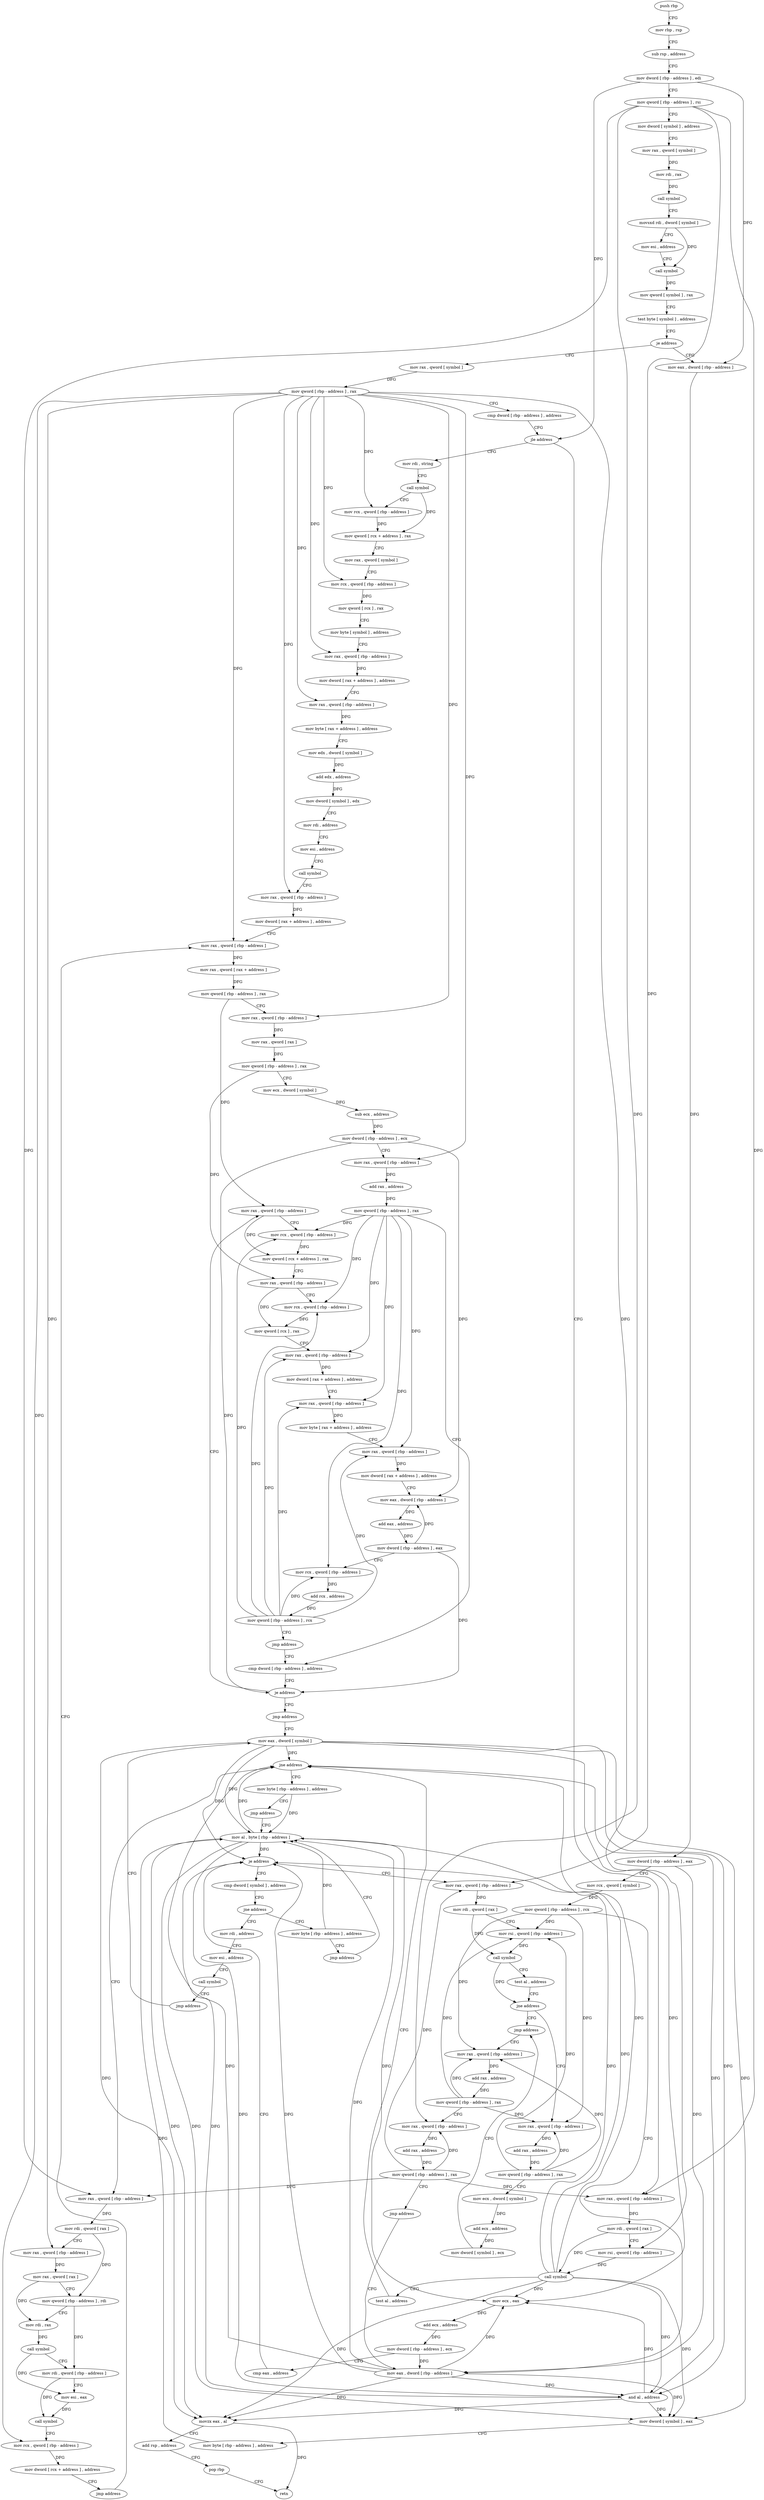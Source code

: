 digraph "func" {
"4215136" [label = "push rbp" ]
"4215137" [label = "mov rbp , rsp" ]
"4215140" [label = "sub rsp , address" ]
"4215144" [label = "mov dword [ rbp - address ] , edi" ]
"4215147" [label = "mov qword [ rbp - address ] , rsi" ]
"4215151" [label = "mov dword [ symbol ] , address" ]
"4215162" [label = "mov rax , qword [ symbol ]" ]
"4215170" [label = "mov rdi , rax" ]
"4215173" [label = "call symbol" ]
"4215178" [label = "movsxd rdi , dword [ symbol ]" ]
"4215186" [label = "mov esi , address" ]
"4215191" [label = "call symbol" ]
"4215196" [label = "mov qword [ symbol ] , rax" ]
"4215204" [label = "test byte [ symbol ] , address" ]
"4215212" [label = "je address" ]
"4215397" [label = "mov rax , qword [ symbol ]" ]
"4215218" [label = "mov eax , dword [ rbp - address ]" ]
"4215405" [label = "mov qword [ rbp - address ] , rax" ]
"4215409" [label = "cmp dword [ rbp - address ] , address" ]
"4215413" [label = "jle address" ]
"4215505" [label = "mov rdi , string" ]
"4215419" [label = "mov rax , qword [ rbp - address ]" ]
"4215221" [label = "mov dword [ rbp - address ] , eax" ]
"4215224" [label = "mov rcx , qword [ symbol ]" ]
"4215232" [label = "mov qword [ rbp - address ] , rcx" ]
"4215236" [label = "mov eax , dword [ rbp - address ]" ]
"4215515" [label = "call symbol" ]
"4215520" [label = "mov rcx , qword [ rbp - address ]" ]
"4215524" [label = "mov qword [ rcx + address ] , rax" ]
"4215528" [label = "mov rax , qword [ symbol ]" ]
"4215536" [label = "mov rcx , qword [ rbp - address ]" ]
"4215540" [label = "mov qword [ rcx ] , rax" ]
"4215543" [label = "mov byte [ symbol ] , address" ]
"4215551" [label = "mov rax , qword [ rbp - address ]" ]
"4215555" [label = "mov dword [ rax + address ] , address" ]
"4215562" [label = "mov rax , qword [ rbp - address ]" ]
"4215566" [label = "mov byte [ rax + address ] , address" ]
"4215570" [label = "mov edx , dword [ symbol ]" ]
"4215577" [label = "add edx , address" ]
"4215580" [label = "mov dword [ symbol ] , edx" ]
"4215587" [label = "mov rdi , address" ]
"4215597" [label = "mov esi , address" ]
"4215602" [label = "call symbol" ]
"4215607" [label = "mov rax , qword [ rbp - address ]" ]
"4215611" [label = "mov dword [ rax + address ] , address" ]
"4215618" [label = "mov rax , qword [ rbp - address ]" ]
"4215423" [label = "mov rdi , qword [ rax ]" ]
"4215426" [label = "mov rsi , qword [ rbp - address ]" ]
"4215430" [label = "call symbol" ]
"4215435" [label = "test al , address" ]
"4215437" [label = "jne address" ]
"4215452" [label = "mov rax , qword [ rbp - address ]" ]
"4215443" [label = "mov byte [ rbp - address ] , address" ]
"4215349" [label = "cmp dword [ symbol ] , address" ]
"4215357" [label = "jne address" ]
"4215372" [label = "mov rdi , address" ]
"4215363" [label = "mov byte [ rbp - address ] , address" ]
"4215256" [label = "mov rax , qword [ rbp - address ]" ]
"4215260" [label = "mov rdi , qword [ rax ]" ]
"4215263" [label = "mov rsi , qword [ rbp - address ]" ]
"4215267" [label = "call symbol" ]
"4215272" [label = "test al , address" ]
"4215274" [label = "jne address" ]
"4215311" [label = "jmp address" ]
"4215280" [label = "mov rax , qword [ rbp - address ]" ]
"4215760" [label = "jmp address" ]
"4215765" [label = "mov eax , dword [ symbol ]" ]
"4215678" [label = "mov rax , qword [ rbp - address ]" ]
"4215682" [label = "mov rcx , qword [ rbp - address ]" ]
"4215686" [label = "mov qword [ rcx + address ] , rax" ]
"4215690" [label = "mov rax , qword [ rbp - address ]" ]
"4215694" [label = "mov rcx , qword [ rbp - address ]" ]
"4215698" [label = "mov qword [ rcx ] , rax" ]
"4215701" [label = "mov rax , qword [ rbp - address ]" ]
"4215705" [label = "mov dword [ rax + address ] , address" ]
"4215712" [label = "mov rax , qword [ rbp - address ]" ]
"4215716" [label = "mov byte [ rax + address ] , address" ]
"4215720" [label = "mov rax , qword [ rbp - address ]" ]
"4215724" [label = "mov dword [ rax + address ] , address" ]
"4215731" [label = "mov eax , dword [ rbp - address ]" ]
"4215734" [label = "add eax , address" ]
"4215737" [label = "mov dword [ rbp - address ] , eax" ]
"4215740" [label = "mov rcx , qword [ rbp - address ]" ]
"4215744" [label = "add rcx , address" ]
"4215751" [label = "mov qword [ rbp - address ] , rcx" ]
"4215755" [label = "jmp address" ]
"4215668" [label = "cmp dword [ rbp - address ] , address" ]
"4215456" [label = "mov rdi , qword [ rax ]" ]
"4215459" [label = "mov rax , qword [ rbp - address ]" ]
"4215463" [label = "mov rax , qword [ rax ]" ]
"4215466" [label = "mov qword [ rbp - address ] , rdi" ]
"4215470" [label = "mov rdi , rax" ]
"4215473" [label = "call symbol" ]
"4215478" [label = "mov rdi , qword [ rbp - address ]" ]
"4215482" [label = "mov esi , eax" ]
"4215484" [label = "call symbol" ]
"4215489" [label = "mov rcx , qword [ rbp - address ]" ]
"4215493" [label = "mov dword [ rcx + address ] , address" ]
"4215500" [label = "jmp address" ]
"4215447" [label = "jmp address" ]
"4215783" [label = "mov al , byte [ rbp - address ]" ]
"4215382" [label = "mov esi , address" ]
"4215387" [label = "call symbol" ]
"4215392" [label = "jmp address" ]
"4215367" [label = "jmp address" ]
"4215316" [label = "mov rax , qword [ rbp - address ]" ]
"4215284" [label = "add rax , address" ]
"4215290" [label = "mov qword [ rbp - address ] , rax" ]
"4215294" [label = "mov ecx , dword [ symbol ]" ]
"4215301" [label = "add ecx , address" ]
"4215304" [label = "mov dword [ symbol ] , ecx" ]
"4215772" [label = "mov dword [ symbol ] , eax" ]
"4215779" [label = "mov byte [ rbp - address ] , address" ]
"4215672" [label = "je address" ]
"4215622" [label = "mov rax , qword [ rax + address ]" ]
"4215626" [label = "mov qword [ rbp - address ] , rax" ]
"4215630" [label = "mov rax , qword [ rbp - address ]" ]
"4215634" [label = "mov rax , qword [ rax ]" ]
"4215637" [label = "mov qword [ rbp - address ] , rax" ]
"4215641" [label = "mov ecx , dword [ symbol ]" ]
"4215648" [label = "sub ecx , address" ]
"4215651" [label = "mov dword [ rbp - address ] , ecx" ]
"4215654" [label = "mov rax , qword [ rbp - address ]" ]
"4215658" [label = "add rax , address" ]
"4215664" [label = "mov qword [ rbp - address ] , rax" ]
"4215786" [label = "and al , address" ]
"4215788" [label = "movzx eax , al" ]
"4215791" [label = "add rsp , address" ]
"4215795" [label = "pop rbp" ]
"4215796" [label = "retn" ]
"4215320" [label = "add rax , address" ]
"4215326" [label = "mov qword [ rbp - address ] , rax" ]
"4215330" [label = "mov rax , qword [ rbp - address ]" ]
"4215334" [label = "add rax , address" ]
"4215340" [label = "mov qword [ rbp - address ] , rax" ]
"4215344" [label = "jmp address" ]
"4215239" [label = "mov ecx , eax" ]
"4215241" [label = "add ecx , address" ]
"4215244" [label = "mov dword [ rbp - address ] , ecx" ]
"4215247" [label = "cmp eax , address" ]
"4215250" [label = "je address" ]
"4215136" -> "4215137" [ label = "CFG" ]
"4215137" -> "4215140" [ label = "CFG" ]
"4215140" -> "4215144" [ label = "CFG" ]
"4215144" -> "4215147" [ label = "CFG" ]
"4215144" -> "4215413" [ label = "DFG" ]
"4215144" -> "4215218" [ label = "DFG" ]
"4215147" -> "4215151" [ label = "CFG" ]
"4215147" -> "4215419" [ label = "DFG" ]
"4215147" -> "4215452" [ label = "DFG" ]
"4215147" -> "4215256" [ label = "DFG" ]
"4215147" -> "4215330" [ label = "DFG" ]
"4215151" -> "4215162" [ label = "CFG" ]
"4215162" -> "4215170" [ label = "DFG" ]
"4215170" -> "4215173" [ label = "DFG" ]
"4215173" -> "4215178" [ label = "CFG" ]
"4215178" -> "4215186" [ label = "CFG" ]
"4215178" -> "4215191" [ label = "DFG" ]
"4215186" -> "4215191" [ label = "CFG" ]
"4215191" -> "4215196" [ label = "DFG" ]
"4215196" -> "4215204" [ label = "CFG" ]
"4215204" -> "4215212" [ label = "CFG" ]
"4215212" -> "4215397" [ label = "CFG" ]
"4215212" -> "4215218" [ label = "CFG" ]
"4215397" -> "4215405" [ label = "DFG" ]
"4215218" -> "4215221" [ label = "DFG" ]
"4215405" -> "4215409" [ label = "CFG" ]
"4215405" -> "4215520" [ label = "DFG" ]
"4215405" -> "4215536" [ label = "DFG" ]
"4215405" -> "4215551" [ label = "DFG" ]
"4215405" -> "4215562" [ label = "DFG" ]
"4215405" -> "4215607" [ label = "DFG" ]
"4215405" -> "4215426" [ label = "DFG" ]
"4215405" -> "4215618" [ label = "DFG" ]
"4215405" -> "4215630" [ label = "DFG" ]
"4215405" -> "4215654" [ label = "DFG" ]
"4215405" -> "4215459" [ label = "DFG" ]
"4215405" -> "4215489" [ label = "DFG" ]
"4215409" -> "4215413" [ label = "CFG" ]
"4215413" -> "4215505" [ label = "CFG" ]
"4215413" -> "4215419" [ label = "CFG" ]
"4215505" -> "4215515" [ label = "CFG" ]
"4215419" -> "4215423" [ label = "DFG" ]
"4215221" -> "4215224" [ label = "CFG" ]
"4215221" -> "4215236" [ label = "DFG" ]
"4215224" -> "4215232" [ label = "DFG" ]
"4215232" -> "4215236" [ label = "CFG" ]
"4215232" -> "4215263" [ label = "DFG" ]
"4215232" -> "4215280" [ label = "DFG" ]
"4215232" -> "4215316" [ label = "DFG" ]
"4215236" -> "4215239" [ label = "DFG" ]
"4215236" -> "4215437" [ label = "DFG" ]
"4215236" -> "4215250" [ label = "DFG" ]
"4215236" -> "4215783" [ label = "DFG" ]
"4215236" -> "4215786" [ label = "DFG" ]
"4215236" -> "4215788" [ label = "DFG" ]
"4215236" -> "4215772" [ label = "DFG" ]
"4215515" -> "4215520" [ label = "CFG" ]
"4215515" -> "4215524" [ label = "DFG" ]
"4215520" -> "4215524" [ label = "DFG" ]
"4215524" -> "4215528" [ label = "CFG" ]
"4215528" -> "4215536" [ label = "CFG" ]
"4215536" -> "4215540" [ label = "DFG" ]
"4215540" -> "4215543" [ label = "CFG" ]
"4215543" -> "4215551" [ label = "CFG" ]
"4215551" -> "4215555" [ label = "DFG" ]
"4215555" -> "4215562" [ label = "CFG" ]
"4215562" -> "4215566" [ label = "DFG" ]
"4215566" -> "4215570" [ label = "CFG" ]
"4215570" -> "4215577" [ label = "DFG" ]
"4215577" -> "4215580" [ label = "DFG" ]
"4215580" -> "4215587" [ label = "CFG" ]
"4215587" -> "4215597" [ label = "CFG" ]
"4215597" -> "4215602" [ label = "CFG" ]
"4215602" -> "4215607" [ label = "CFG" ]
"4215607" -> "4215611" [ label = "DFG" ]
"4215611" -> "4215618" [ label = "CFG" ]
"4215618" -> "4215622" [ label = "DFG" ]
"4215423" -> "4215426" [ label = "CFG" ]
"4215423" -> "4215430" [ label = "DFG" ]
"4215426" -> "4215430" [ label = "DFG" ]
"4215430" -> "4215435" [ label = "CFG" ]
"4215430" -> "4215437" [ label = "DFG" ]
"4215430" -> "4215239" [ label = "DFG" ]
"4215430" -> "4215250" [ label = "DFG" ]
"4215430" -> "4215783" [ label = "DFG" ]
"4215430" -> "4215786" [ label = "DFG" ]
"4215430" -> "4215788" [ label = "DFG" ]
"4215430" -> "4215772" [ label = "DFG" ]
"4215435" -> "4215437" [ label = "CFG" ]
"4215437" -> "4215452" [ label = "CFG" ]
"4215437" -> "4215443" [ label = "CFG" ]
"4215452" -> "4215456" [ label = "DFG" ]
"4215443" -> "4215447" [ label = "CFG" ]
"4215443" -> "4215783" [ label = "DFG" ]
"4215349" -> "4215357" [ label = "CFG" ]
"4215357" -> "4215372" [ label = "CFG" ]
"4215357" -> "4215363" [ label = "CFG" ]
"4215372" -> "4215382" [ label = "CFG" ]
"4215363" -> "4215367" [ label = "CFG" ]
"4215363" -> "4215783" [ label = "DFG" ]
"4215256" -> "4215260" [ label = "DFG" ]
"4215260" -> "4215263" [ label = "CFG" ]
"4215260" -> "4215267" [ label = "DFG" ]
"4215263" -> "4215267" [ label = "DFG" ]
"4215267" -> "4215272" [ label = "CFG" ]
"4215267" -> "4215274" [ label = "DFG" ]
"4215272" -> "4215274" [ label = "CFG" ]
"4215274" -> "4215311" [ label = "CFG" ]
"4215274" -> "4215280" [ label = "CFG" ]
"4215311" -> "4215316" [ label = "CFG" ]
"4215280" -> "4215284" [ label = "DFG" ]
"4215760" -> "4215765" [ label = "CFG" ]
"4215765" -> "4215772" [ label = "DFG" ]
"4215765" -> "4215437" [ label = "DFG" ]
"4215765" -> "4215239" [ label = "DFG" ]
"4215765" -> "4215250" [ label = "DFG" ]
"4215765" -> "4215786" [ label = "DFG" ]
"4215765" -> "4215788" [ label = "DFG" ]
"4215765" -> "4215783" [ label = "DFG" ]
"4215678" -> "4215682" [ label = "CFG" ]
"4215678" -> "4215686" [ label = "DFG" ]
"4215682" -> "4215686" [ label = "DFG" ]
"4215686" -> "4215690" [ label = "CFG" ]
"4215690" -> "4215694" [ label = "CFG" ]
"4215690" -> "4215698" [ label = "DFG" ]
"4215694" -> "4215698" [ label = "DFG" ]
"4215698" -> "4215701" [ label = "CFG" ]
"4215701" -> "4215705" [ label = "DFG" ]
"4215705" -> "4215712" [ label = "CFG" ]
"4215712" -> "4215716" [ label = "DFG" ]
"4215716" -> "4215720" [ label = "CFG" ]
"4215720" -> "4215724" [ label = "DFG" ]
"4215724" -> "4215731" [ label = "CFG" ]
"4215731" -> "4215734" [ label = "DFG" ]
"4215734" -> "4215737" [ label = "DFG" ]
"4215737" -> "4215740" [ label = "CFG" ]
"4215737" -> "4215672" [ label = "DFG" ]
"4215737" -> "4215731" [ label = "DFG" ]
"4215740" -> "4215744" [ label = "DFG" ]
"4215744" -> "4215751" [ label = "DFG" ]
"4215751" -> "4215755" [ label = "CFG" ]
"4215751" -> "4215682" [ label = "DFG" ]
"4215751" -> "4215694" [ label = "DFG" ]
"4215751" -> "4215701" [ label = "DFG" ]
"4215751" -> "4215712" [ label = "DFG" ]
"4215751" -> "4215720" [ label = "DFG" ]
"4215751" -> "4215740" [ label = "DFG" ]
"4215755" -> "4215668" [ label = "CFG" ]
"4215668" -> "4215672" [ label = "CFG" ]
"4215456" -> "4215459" [ label = "CFG" ]
"4215456" -> "4215466" [ label = "DFG" ]
"4215459" -> "4215463" [ label = "DFG" ]
"4215463" -> "4215466" [ label = "CFG" ]
"4215463" -> "4215470" [ label = "DFG" ]
"4215466" -> "4215470" [ label = "CFG" ]
"4215466" -> "4215478" [ label = "DFG" ]
"4215470" -> "4215473" [ label = "DFG" ]
"4215473" -> "4215478" [ label = "CFG" ]
"4215473" -> "4215482" [ label = "DFG" ]
"4215478" -> "4215482" [ label = "CFG" ]
"4215478" -> "4215484" [ label = "DFG" ]
"4215482" -> "4215484" [ label = "DFG" ]
"4215484" -> "4215489" [ label = "CFG" ]
"4215489" -> "4215493" [ label = "DFG" ]
"4215493" -> "4215500" [ label = "CFG" ]
"4215500" -> "4215618" [ label = "CFG" ]
"4215447" -> "4215783" [ label = "CFG" ]
"4215783" -> "4215786" [ label = "DFG" ]
"4215783" -> "4215437" [ label = "DFG" ]
"4215783" -> "4215239" [ label = "DFG" ]
"4215783" -> "4215250" [ label = "DFG" ]
"4215783" -> "4215788" [ label = "DFG" ]
"4215783" -> "4215772" [ label = "DFG" ]
"4215382" -> "4215387" [ label = "CFG" ]
"4215387" -> "4215392" [ label = "CFG" ]
"4215392" -> "4215765" [ label = "CFG" ]
"4215367" -> "4215783" [ label = "CFG" ]
"4215316" -> "4215320" [ label = "DFG" ]
"4215284" -> "4215290" [ label = "DFG" ]
"4215290" -> "4215294" [ label = "CFG" ]
"4215290" -> "4215263" [ label = "DFG" ]
"4215290" -> "4215280" [ label = "DFG" ]
"4215290" -> "4215316" [ label = "DFG" ]
"4215294" -> "4215301" [ label = "DFG" ]
"4215301" -> "4215304" [ label = "DFG" ]
"4215304" -> "4215311" [ label = "CFG" ]
"4215772" -> "4215779" [ label = "CFG" ]
"4215779" -> "4215783" [ label = "DFG" ]
"4215672" -> "4215760" [ label = "CFG" ]
"4215672" -> "4215678" [ label = "CFG" ]
"4215622" -> "4215626" [ label = "DFG" ]
"4215626" -> "4215630" [ label = "CFG" ]
"4215626" -> "4215678" [ label = "DFG" ]
"4215630" -> "4215634" [ label = "DFG" ]
"4215634" -> "4215637" [ label = "DFG" ]
"4215637" -> "4215641" [ label = "CFG" ]
"4215637" -> "4215690" [ label = "DFG" ]
"4215641" -> "4215648" [ label = "DFG" ]
"4215648" -> "4215651" [ label = "DFG" ]
"4215651" -> "4215654" [ label = "CFG" ]
"4215651" -> "4215672" [ label = "DFG" ]
"4215651" -> "4215731" [ label = "DFG" ]
"4215654" -> "4215658" [ label = "DFG" ]
"4215658" -> "4215664" [ label = "DFG" ]
"4215664" -> "4215668" [ label = "CFG" ]
"4215664" -> "4215682" [ label = "DFG" ]
"4215664" -> "4215694" [ label = "DFG" ]
"4215664" -> "4215701" [ label = "DFG" ]
"4215664" -> "4215712" [ label = "DFG" ]
"4215664" -> "4215720" [ label = "DFG" ]
"4215664" -> "4215740" [ label = "DFG" ]
"4215786" -> "4215788" [ label = "DFG" ]
"4215786" -> "4215437" [ label = "DFG" ]
"4215786" -> "4215239" [ label = "DFG" ]
"4215786" -> "4215250" [ label = "DFG" ]
"4215786" -> "4215772" [ label = "DFG" ]
"4215788" -> "4215791" [ label = "CFG" ]
"4215788" -> "4215796" [ label = "DFG" ]
"4215791" -> "4215795" [ label = "CFG" ]
"4215795" -> "4215796" [ label = "CFG" ]
"4215320" -> "4215326" [ label = "DFG" ]
"4215326" -> "4215330" [ label = "CFG" ]
"4215326" -> "4215263" [ label = "DFG" ]
"4215326" -> "4215280" [ label = "DFG" ]
"4215326" -> "4215316" [ label = "DFG" ]
"4215330" -> "4215334" [ label = "DFG" ]
"4215334" -> "4215340" [ label = "DFG" ]
"4215340" -> "4215344" [ label = "CFG" ]
"4215340" -> "4215419" [ label = "DFG" ]
"4215340" -> "4215452" [ label = "DFG" ]
"4215340" -> "4215256" [ label = "DFG" ]
"4215340" -> "4215330" [ label = "DFG" ]
"4215344" -> "4215236" [ label = "CFG" ]
"4215239" -> "4215241" [ label = "DFG" ]
"4215241" -> "4215244" [ label = "DFG" ]
"4215244" -> "4215247" [ label = "CFG" ]
"4215244" -> "4215236" [ label = "DFG" ]
"4215247" -> "4215250" [ label = "CFG" ]
"4215250" -> "4215349" [ label = "CFG" ]
"4215250" -> "4215256" [ label = "CFG" ]
}
